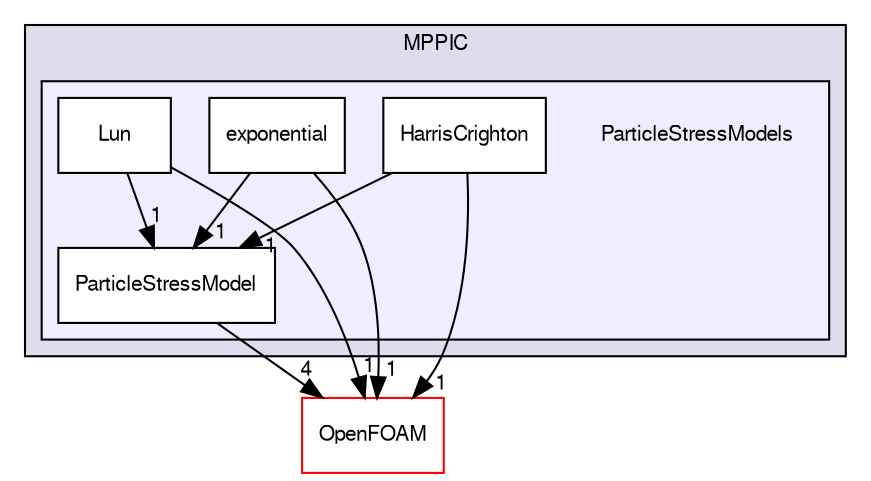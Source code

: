 digraph "src/lagrangian/intermediate/submodels/MPPIC/ParticleStressModels" {
  bgcolor=transparent;
  compound=true
  node [ fontsize="10", fontname="FreeSans"];
  edge [ labelfontsize="10", labelfontname="FreeSans"];
  subgraph clusterdir_a5b7b518592fef4af5ad7ba70d45069c {
    graph [ bgcolor="#ddddee", pencolor="black", label="MPPIC" fontname="FreeSans", fontsize="10", URL="dir_a5b7b518592fef4af5ad7ba70d45069c.html"]
  subgraph clusterdir_b12817ec5633b1dd954c47001a1648bb {
    graph [ bgcolor="#eeeeff", pencolor="black", label="" URL="dir_b12817ec5633b1dd954c47001a1648bb.html"];
    dir_b12817ec5633b1dd954c47001a1648bb [shape=plaintext label="ParticleStressModels"];
    dir_9be1a32b41e20a3d2145e51773e43f4d [shape=box label="exponential" color="black" fillcolor="white" style="filled" URL="dir_9be1a32b41e20a3d2145e51773e43f4d.html"];
    dir_4cc4fbc2b1470c52e340282124bc658a [shape=box label="HarrisCrighton" color="black" fillcolor="white" style="filled" URL="dir_4cc4fbc2b1470c52e340282124bc658a.html"];
    dir_e8933e88e3f25bb82805631f2499fede [shape=box label="Lun" color="black" fillcolor="white" style="filled" URL="dir_e8933e88e3f25bb82805631f2499fede.html"];
    dir_b2699fd9d00261356e905cebcf8bb96d [shape=box label="ParticleStressModel" color="black" fillcolor="white" style="filled" URL="dir_b2699fd9d00261356e905cebcf8bb96d.html"];
  }
  }
  dir_c5473ff19b20e6ec4dfe5c310b3778a8 [shape=box label="OpenFOAM" color="red" URL="dir_c5473ff19b20e6ec4dfe5c310b3778a8.html"];
  dir_b2699fd9d00261356e905cebcf8bb96d->dir_c5473ff19b20e6ec4dfe5c310b3778a8 [headlabel="4", labeldistance=1.5 headhref="dir_001406_001706.html"];
  dir_9be1a32b41e20a3d2145e51773e43f4d->dir_b2699fd9d00261356e905cebcf8bb96d [headlabel="1", labeldistance=1.5 headhref="dir_001206_001406.html"];
  dir_9be1a32b41e20a3d2145e51773e43f4d->dir_c5473ff19b20e6ec4dfe5c310b3778a8 [headlabel="1", labeldistance=1.5 headhref="dir_001206_001706.html"];
  dir_4cc4fbc2b1470c52e340282124bc658a->dir_b2699fd9d00261356e905cebcf8bb96d [headlabel="1", labeldistance=1.5 headhref="dir_001404_001406.html"];
  dir_4cc4fbc2b1470c52e340282124bc658a->dir_c5473ff19b20e6ec4dfe5c310b3778a8 [headlabel="1", labeldistance=1.5 headhref="dir_001404_001706.html"];
  dir_e8933e88e3f25bb82805631f2499fede->dir_b2699fd9d00261356e905cebcf8bb96d [headlabel="1", labeldistance=1.5 headhref="dir_001405_001406.html"];
  dir_e8933e88e3f25bb82805631f2499fede->dir_c5473ff19b20e6ec4dfe5c310b3778a8 [headlabel="1", labeldistance=1.5 headhref="dir_001405_001706.html"];
}
